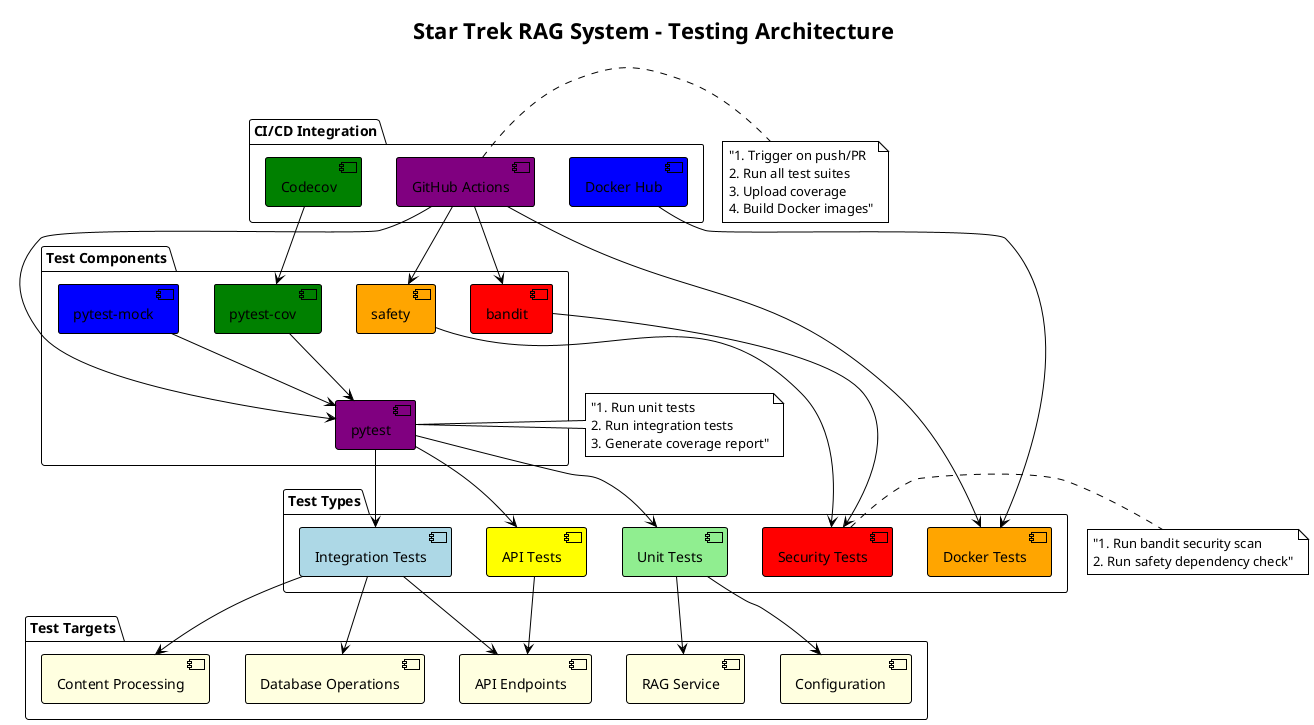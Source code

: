 @startuml
!theme plain
skinparam backgroundColor #FFFFFF

title Star Trek RAG System - Testing Architecture

package "Test Types" {
    [Unit Tests] as UNIT #lightgreen
    [Integration Tests] as INTEGRATION #lightblue
    [API Tests] as API_TESTS #yellow
    [Docker Tests] as DOCKER_TESTS #orange
    [Security Tests] as SECURITY #red
}

package "Test Components" {
    [pytest] as PYTEST #purple
    [pytest-cov] as COVERAGE #green
    [pytest-mock] as MOCK #blue
    [bandit] as BANDIT #red
    [safety] as SAFETY #orange
}

package "Test Targets" {
    [RAG Service] as RAG_TEST #lightyellow
    [API Endpoints] as API_TEST #lightyellow
    [Content Processing] as CONTENT_TEST #lightyellow
    [Configuration] as CONFIG_TEST #lightyellow
    [Database Operations] as DB_TEST #lightyellow
}

package "CI/CD Integration" {
    [GitHub Actions] as GITHUB #purple
    [Codecov] as CODECOV #green
    [Docker Hub] as DOCKER_HUB #blue
}

' Test framework connections
PYTEST --> UNIT
PYTEST --> INTEGRATION
PYTEST --> API_TESTS
COVERAGE --> PYTEST
MOCK --> PYTEST

' Security testing
BANDIT --> SECURITY
SAFETY --> SECURITY

' Test targets
UNIT --> RAG_TEST
UNIT --> CONFIG_TEST
INTEGRATION --> API_TEST
INTEGRATION --> CONTENT_TEST
INTEGRATION --> DB_TEST
API_TESTS --> API_TEST

' CI/CD connections
GITHUB --> PYTEST
GITHUB --> BANDIT
GITHUB --> SAFETY
GITHUB --> DOCKER_TESTS
CODECOV --> COVERAGE
DOCKER_HUB --> DOCKER_TESTS

' Test execution flow
note right of PYTEST : "1. Run unit tests\n2. Run integration tests\n3. Generate coverage report"
note right of SECURITY : "1. Run bandit security scan\n2. Run safety dependency check"
note right of GITHUB : "1. Trigger on push/PR\n2. Run all test suites\n3. Upload coverage\n4. Build Docker images"

@enduml 
